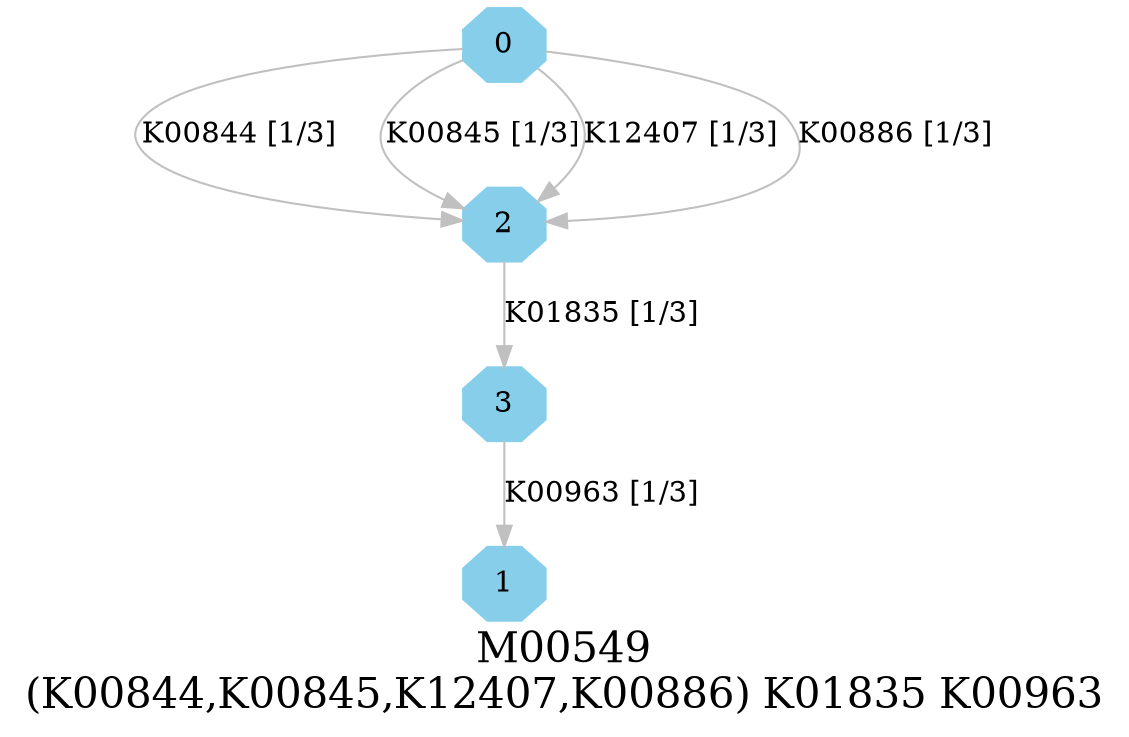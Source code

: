 digraph G {
graph [label="M00549
(K00844,K00845,K12407,K00886) K01835 K00963",fontsize=20];
node [shape=box,style=filled];
edge [len=3,color=grey];
{node [width=.3,height=.3,shape=octagon,style=filled,color=skyblue] 0 1 2 3 }
0 -> 2 [label="K00844 [1/3]"];
0 -> 2 [label="K00845 [1/3]"];
0 -> 2 [label="K12407 [1/3]"];
0 -> 2 [label="K00886 [1/3]"];
2 -> 3 [label="K01835 [1/3]"];
3 -> 1 [label="K00963 [1/3]"];
}